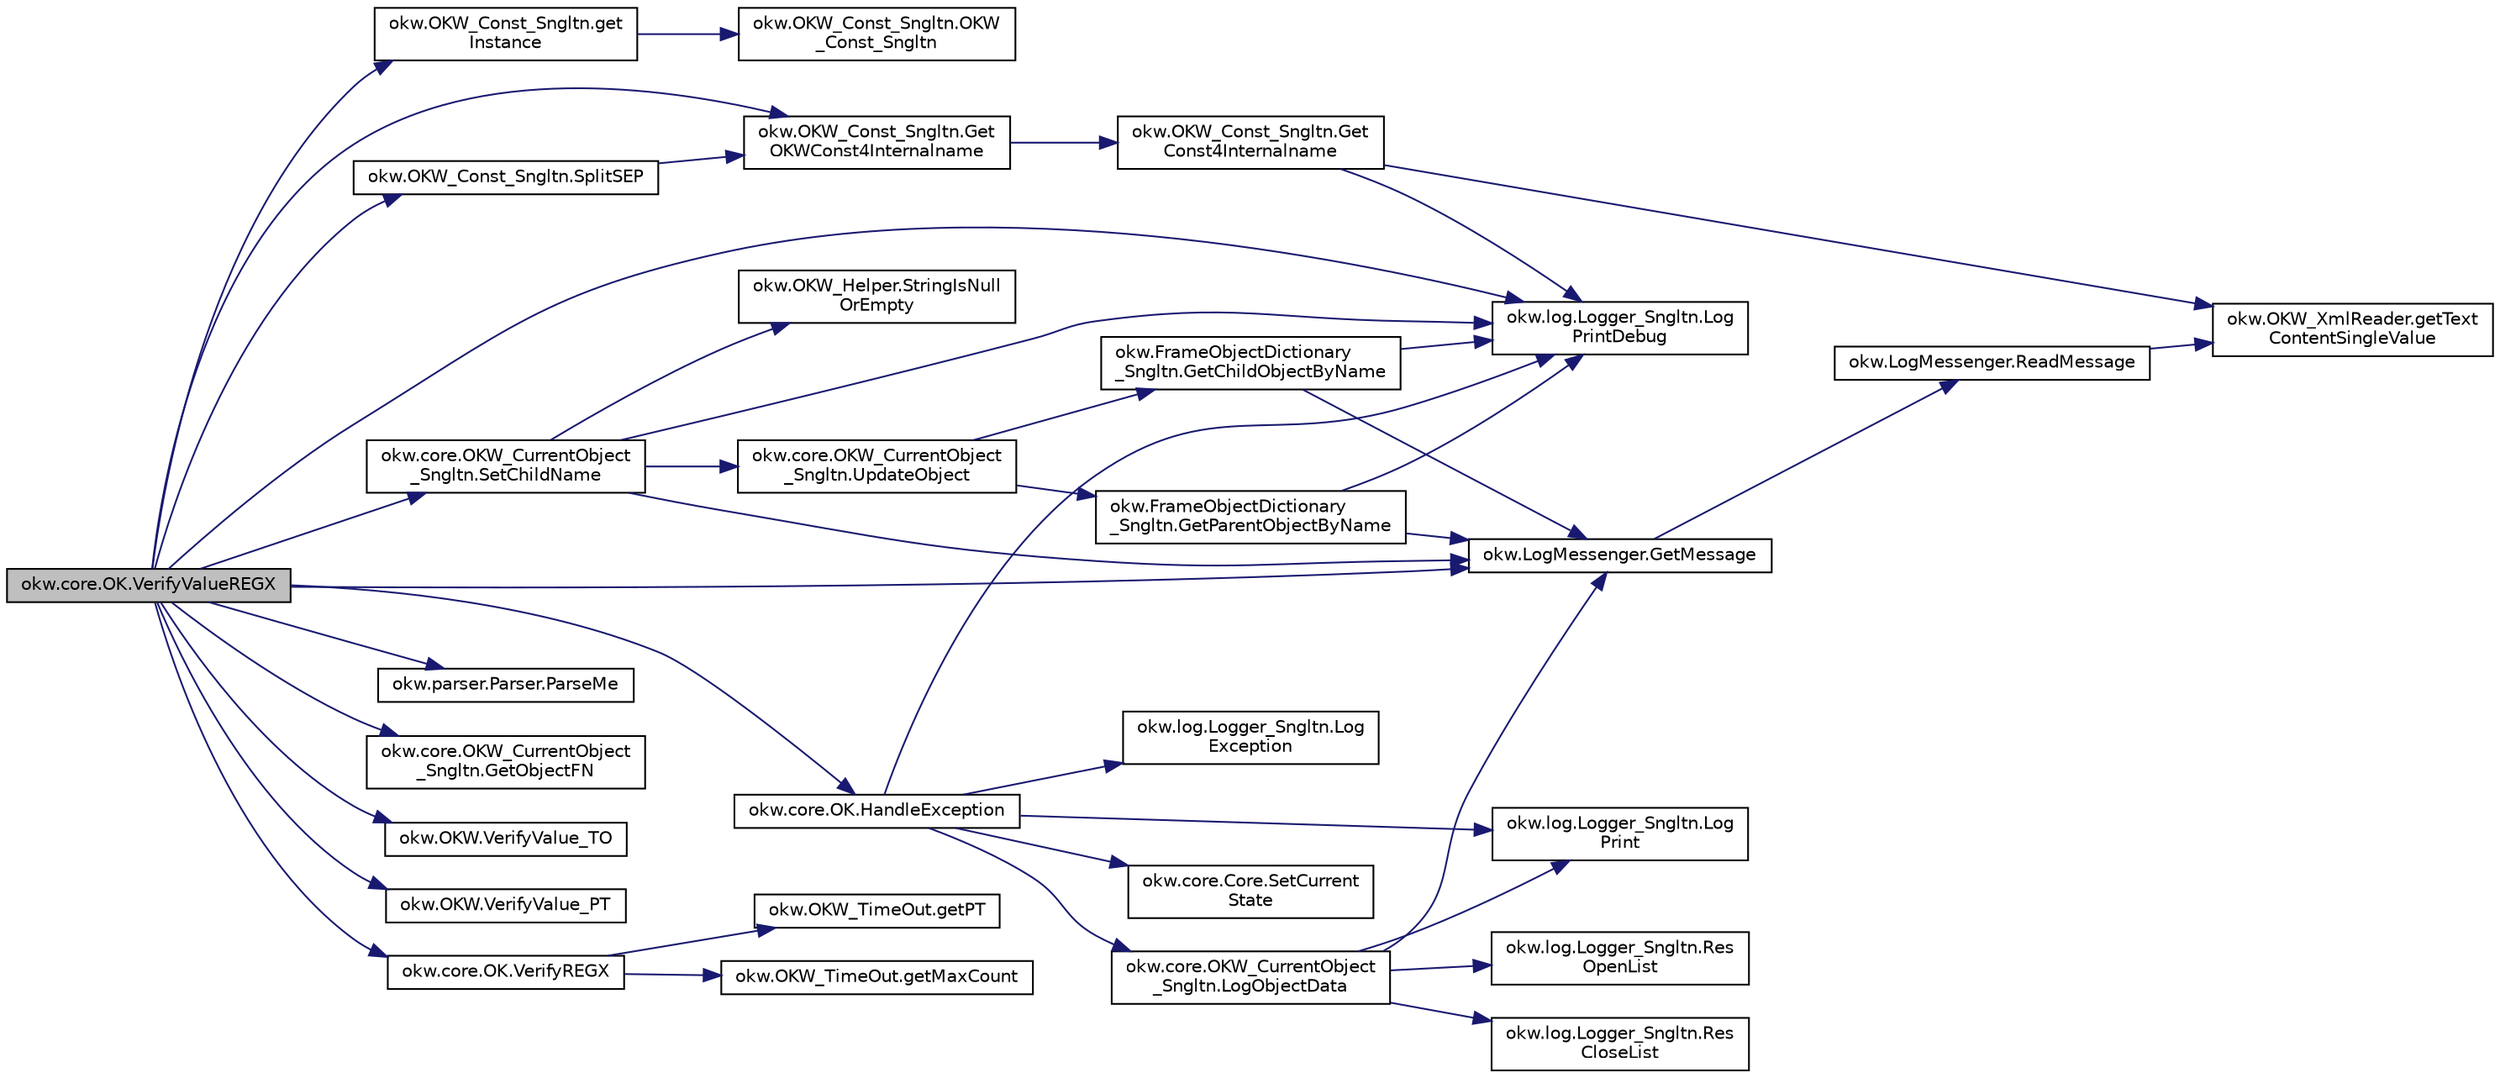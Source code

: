 digraph "okw.core.OK.VerifyValueREGX"
{
 // INTERACTIVE_SVG=YES
  edge [fontname="Helvetica",fontsize="10",labelfontname="Helvetica",labelfontsize="10"];
  node [fontname="Helvetica",fontsize="10",shape=record];
  rankdir="LR";
  Node1453 [label="okw.core.OK.VerifyValueREGX",height=0.2,width=0.4,color="black", fillcolor="grey75", style="filled", fontcolor="black"];
  Node1453 -> Node1454 [color="midnightblue",fontsize="10",style="solid",fontname="Helvetica"];
  Node1454 [label="okw.OKW_Const_Sngltn.get\lInstance",height=0.2,width=0.4,color="black", fillcolor="white", style="filled",URL="$classokw_1_1_o_k_w___const___sngltn.html#afdb8f095b58cbd870dbb8eb353e3b0bf",tooltip="Holt die einzige Instanz dieser Klasse. "];
  Node1454 -> Node1455 [color="midnightblue",fontsize="10",style="solid",fontname="Helvetica"];
  Node1455 [label="okw.OKW_Const_Sngltn.OKW\l_Const_Sngltn",height=0.2,width=0.4,color="black", fillcolor="white", style="filled",URL="$classokw_1_1_o_k_w___const___sngltn.html#a8404c43fc549df30d37c369c7d6e89ae",tooltip="Privater Konstruktor ohne Parameter im Entwurfsmuster Singelton initialisiert die Klasse OKW_Const..."];
  Node1453 -> Node1456 [color="midnightblue",fontsize="10",style="solid",fontname="Helvetica"];
  Node1456 [label="okw.OKW_Const_Sngltn.Get\lOKWConst4Internalname",height=0.2,width=0.4,color="black", fillcolor="white", style="filled",URL="$classokw_1_1_o_k_w___const___sngltn.html#a02c05c79f7ea6e862a81a64ce23941fd",tooltip="Methode ermittelt für Internalname und der aktuell eingestellten Sprache den Wert für OKWConst..."];
  Node1456 -> Node1457 [color="midnightblue",fontsize="10",style="solid",fontname="Helvetica"];
  Node1457 [label="okw.OKW_Const_Sngltn.Get\lConst4Internalname",height=0.2,width=0.4,color="black", fillcolor="white", style="filled",URL="$classokw_1_1_o_k_w___const___sngltn.html#a51cde06bf07e855ba4d69ff36b9a27f7",tooltip="Methode ermittelt für Internalname und der aktuell eingestellten Sprache den Wert für Const..."];
  Node1457 -> Node1458 [color="midnightblue",fontsize="10",style="solid",fontname="Helvetica"];
  Node1458 [label="okw.log.Logger_Sngltn.Log\lPrintDebug",height=0.2,width=0.4,color="black", fillcolor="white", style="filled",URL="$classokw_1_1log_1_1_logger___sngltn.html#a313f97c79ba4662d9daaf7f537dd02f4",tooltip="Loggt eine Nachricht. "];
  Node1457 -> Node1459 [color="midnightblue",fontsize="10",style="solid",fontname="Helvetica"];
  Node1459 [label="okw.OKW_XmlReader.getText\lContentSingleValue",height=0.2,width=0.4,color="black", fillcolor="white", style="filled",URL="$classokw_1_1_o_k_w___xml_reader.html#ab920b5335a2e1429c14cc5f8e79f39eb",tooltip="Lies den TextContent eines Tag. "];
  Node1453 -> Node1458 [color="midnightblue",fontsize="10",style="solid",fontname="Helvetica"];
  Node1453 -> Node1460 [color="midnightblue",fontsize="10",style="solid",fontname="Helvetica"];
  Node1460 [label="okw.LogMessenger.GetMessage",height=0.2,width=0.4,color="black", fillcolor="white", style="filled",URL="$classokw_1_1_log_messenger.html#af225d1f037d47b3b085175c09d78bdd2",tooltip="Holt die Log-Meldung für MethodeNmae/Textkey ohne weitere Parameter. "];
  Node1460 -> Node1461 [color="midnightblue",fontsize="10",style="solid",fontname="Helvetica"];
  Node1461 [label="okw.LogMessenger.ReadMessage",height=0.2,width=0.4,color="black", fillcolor="white", style="filled",URL="$classokw_1_1_log_messenger.html#a530cd6ab82ec82a04206a2e976ec06e3",tooltip="Interne Kernfunktion holt die Log-Meldung mit Platzhaltern aus der XML-Datei. "];
  Node1461 -> Node1459 [color="midnightblue",fontsize="10",style="solid",fontname="Helvetica"];
  Node1453 -> Node1462 [color="midnightblue",fontsize="10",style="solid",fontname="Helvetica"];
  Node1462 [label="okw.OKW_Const_Sngltn.SplitSEP",height=0.2,width=0.4,color="black", fillcolor="white", style="filled",URL="$classokw_1_1_o_k_w___const___sngltn.html#a3851ae4f27e2ae512749767b86b3fc13",tooltip="Methode trennt einen String und wandelt diesen in einen ListString um. "];
  Node1462 -> Node1456 [color="midnightblue",fontsize="10",style="solid",fontname="Helvetica"];
  Node1453 -> Node1463 [color="midnightblue",fontsize="10",style="solid",fontname="Helvetica"];
  Node1463 [label="okw.parser.Parser.ParseMe",height=0.2,width=0.4,color="black", fillcolor="white", style="filled",URL="$classokw_1_1parser_1_1_parser.html#a46afb901847316c744413ce473ecada3",tooltip="Parst einen _List&lt string&gt, ersetzt die Parser-Schlüsslewörter durch Werte. "];
  Node1453 -> Node1464 [color="midnightblue",fontsize="10",style="solid",fontname="Helvetica"];
  Node1464 [label="okw.core.OKW_CurrentObject\l_Sngltn.SetChildName",height=0.2,width=0.4,color="black", fillcolor="white", style="filled",URL="$classokw_1_1core_1_1_o_k_w___current_object___sngltn.html#aaf87c468ae2476e28fe8a4fb8f996277",tooltip="Setzt das Kindobjekt. "];
  Node1464 -> Node1458 [color="midnightblue",fontsize="10",style="solid",fontname="Helvetica"];
  Node1464 -> Node1460 [color="midnightblue",fontsize="10",style="solid",fontname="Helvetica"];
  Node1464 -> Node1465 [color="midnightblue",fontsize="10",style="solid",fontname="Helvetica"];
  Node1465 [label="okw.OKW_Helper.StringIsNull\lOrEmpty",height=0.2,width=0.4,color="black", fillcolor="white", style="filled",URL="$classokw_1_1_o_k_w___helper.html#ac042a51d58d56ede78ecff1b082f72f3",tooltip="Prüft ob der gegeben String fpsStrin null oder leer (\"\") ist. "];
  Node1464 -> Node1466 [color="midnightblue",fontsize="10",style="solid",fontname="Helvetica"];
  Node1466 [label="okw.core.OKW_CurrentObject\l_Sngltn.UpdateObject",height=0.2,width=0.4,color="black", fillcolor="white", style="filled",URL="$classokw_1_1core_1_1_o_k_w___current_object___sngltn.html#ae9a94a0fbfc07ca5f94e2acf44abee3a",tooltip="Methode aktualisert zwei Werte: "];
  Node1466 -> Node1467 [color="midnightblue",fontsize="10",style="solid",fontname="Helvetica"];
  Node1467 [label="okw.FrameObjectDictionary\l_Sngltn.GetParentObjectByName",height=0.2,width=0.4,color="black", fillcolor="white", style="filled",URL="$classokw_1_1_frame_object_dictionary___sngltn.html#ad8f8fa2d1e817d6390238be819f0fc35",tooltip="Die Methode liefert das Frame-Object des gegebenen FN eines Fensterobjektes zurück. "];
  Node1467 -> Node1458 [color="midnightblue",fontsize="10",style="solid",fontname="Helvetica"];
  Node1467 -> Node1460 [color="midnightblue",fontsize="10",style="solid",fontname="Helvetica"];
  Node1466 -> Node1468 [color="midnightblue",fontsize="10",style="solid",fontname="Helvetica"];
  Node1468 [label="okw.FrameObjectDictionary\l_Sngltn.GetChildObjectByName",height=0.2,width=0.4,color="black", fillcolor="white", style="filled",URL="$classokw_1_1_frame_object_dictionary___sngltn.html#ad6907b6c5e325dcb48932a56aefdbd38",tooltip="Die Methode liefert das Objekt des gegebenen Kindobjekttests zurück. "];
  Node1468 -> Node1458 [color="midnightblue",fontsize="10",style="solid",fontname="Helvetica"];
  Node1468 -> Node1460 [color="midnightblue",fontsize="10",style="solid",fontname="Helvetica"];
  Node1453 -> Node1469 [color="midnightblue",fontsize="10",style="solid",fontname="Helvetica"];
  Node1469 [label="okw.core.OKW_CurrentObject\l_Sngltn.GetObjectFN",height=0.2,width=0.4,color="black", fillcolor="white", style="filled",URL="$classokw_1_1core_1_1_o_k_w___current_object___sngltn.html#a556e288e0c461d114206577d37296161",tooltip="Ermittelt den ObjektNamen des aktuellen Objektes. "];
  Node1453 -> Node1470 [color="midnightblue",fontsize="10",style="solid",fontname="Helvetica"];
  Node1470 [label="okw.OKW.VerifyValue_TO",height=0.2,width=0.4,color="black", fillcolor="white", style="filled",URL="$interfaceokw_1_1_o_k_w.html#a3ef9ef7440ec347cb80d403321e4a843",tooltip="TimeOut in [s] für das Schlüsselwort VerifyValue. "];
  Node1453 -> Node1471 [color="midnightblue",fontsize="10",style="solid",fontname="Helvetica"];
  Node1471 [label="okw.OKW.VerifyValue_PT",height=0.2,width=0.4,color="black", fillcolor="white", style="filled",URL="$interfaceokw_1_1_o_k_w.html#a6d2799929ca6c0ecd3ebd0e2003a96b1",tooltip="Polling Time in [ms] für das Schlüsselwort VerifyValue. "];
  Node1453 -> Node1472 [color="midnightblue",fontsize="10",style="solid",fontname="Helvetica"];
  Node1472 [label="okw.core.OK.VerifyREGX",height=0.2,width=0.4,color="black", fillcolor="white", style="filled",URL="$classokw_1_1core_1_1_o_k.html#a6576c3dc19a798e33c694c9f2cd0bbbf"];
  Node1472 -> Node1473 [color="midnightblue",fontsize="10",style="solid",fontname="Helvetica"];
  Node1473 [label="okw.OKW_TimeOut.getMaxCount",height=0.2,width=0.4,color="black", fillcolor="white", style="filled",URL="$classokw_1_1_o_k_w___time_out.html#adf7b9cc33db065c1f284bb5db2227b51",tooltip="Anzahl der berechnetten Zyklen. "];
  Node1472 -> Node1474 [color="midnightblue",fontsize="10",style="solid",fontname="Helvetica"];
  Node1474 [label="okw.OKW_TimeOut.getPT",height=0.2,width=0.4,color="black", fillcolor="white", style="filled",URL="$classokw_1_1_o_k_w___time_out.html#ab7142e5e6adc82f308a70177c71ced2c",tooltip="Wartezeit zwischen zwei Pollings in [ms]. "];
  Node1453 -> Node1475 [color="midnightblue",fontsize="10",style="solid",fontname="Helvetica"];
  Node1475 [label="okw.core.OK.HandleException",height=0.2,width=0.4,color="black", fillcolor="white", style="filled",URL="$classokw_1_1core_1_1_o_k.html#a1d020010a639b1aba44f93f4d046611d",tooltip="Zentrale Exception-Behandlung. "];
  Node1475 -> Node1476 [color="midnightblue",fontsize="10",style="solid",fontname="Helvetica"];
  Node1476 [label="okw.log.Logger_Sngltn.Log\lPrint",height=0.2,width=0.4,color="black", fillcolor="white", style="filled",URL="$classokw_1_1log_1_1_logger___sngltn.html#a8ebceaddd6cc6963ddb8e08c72ea808c",tooltip="LogPrint Function: Prints the values of expressions to the results file. "];
  Node1475 -> Node1477 [color="midnightblue",fontsize="10",style="solid",fontname="Helvetica"];
  Node1477 [label="okw.log.Logger_Sngltn.Log\lException",height=0.2,width=0.4,color="black", fillcolor="white", style="filled",URL="$classokw_1_1log_1_1_logger___sngltn.html#aa29d396a2b9df1ac57079d777c548181",tooltip="LogException Function: Logs a Script Exception to the results file. "];
  Node1475 -> Node1458 [color="midnightblue",fontsize="10",style="solid",fontname="Helvetica"];
  Node1475 -> Node1478 [color="midnightblue",fontsize="10",style="solid",fontname="Helvetica"];
  Node1478 [label="okw.core.OKW_CurrentObject\l_Sngltn.LogObjectData",height=0.2,width=0.4,color="black", fillcolor="white", style="filled",URL="$classokw_1_1core_1_1_o_k_w___current_object___sngltn.html#a01b48f2c86a2f91909143ee9063dfd86",tooltip="Methode gibt alle wichtigen Informationen zum aktuellen Objekt aus. "];
  Node1478 -> Node1479 [color="midnightblue",fontsize="10",style="solid",fontname="Helvetica"];
  Node1479 [label="okw.log.Logger_Sngltn.Res\lOpenList",height=0.2,width=0.4,color="black", fillcolor="white", style="filled",URL="$classokw_1_1log_1_1_logger___sngltn.html#ab4fc711bb4c754f251372ff3b14ab9c9",tooltip="Creates a new hierarchical level in the results file. "];
  Node1478 -> Node1476 [color="midnightblue",fontsize="10",style="solid",fontname="Helvetica"];
  Node1478 -> Node1460 [color="midnightblue",fontsize="10",style="solid",fontname="Helvetica"];
  Node1478 -> Node1480 [color="midnightblue",fontsize="10",style="solid",fontname="Helvetica"];
  Node1480 [label="okw.log.Logger_Sngltn.Res\lCloseList",height=0.2,width=0.4,color="black", fillcolor="white", style="filled",URL="$classokw_1_1log_1_1_logger___sngltn.html#a9b54104f7e0b4c0a473877b19dfaed56",tooltip="Closes a hierarchical level in the results file that was opened with ResOpenList. ..."];
  Node1475 -> Node1481 [color="midnightblue",fontsize="10",style="solid",fontname="Helvetica"];
  Node1481 [label="okw.core.Core.SetCurrent\lState",height=0.2,width=0.4,color="black", fillcolor="white", style="filled",URL="$classokw_1_1core_1_1_core.html#aafe6e3d88e810dabf350b37058d4af97",tooltip="Setter zum Setzen des aktuellen Zustandes. "];
}

